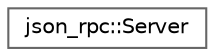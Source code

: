 digraph "Graphical Class Hierarchy"
{
 // LATEX_PDF_SIZE
  bgcolor="transparent";
  edge [fontname=Helvetica,fontsize=10,labelfontname=Helvetica,labelfontsize=10];
  node [fontname=Helvetica,fontsize=10,shape=box,height=0.2,width=0.4];
  rankdir="LR";
  Node0 [id="Node000000",label="json_rpc::Server",height=0.2,width=0.4,color="grey40", fillcolor="white", style="filled",URL="$classjson__rpc_1_1Server.html",tooltip="A JSON-RPC server that handles requests and notifications."];
}
